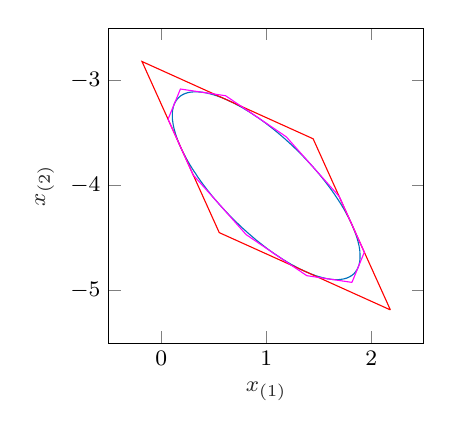 % This file was created by matlab2tikz.
%
\definecolor{mycolor1}{rgb}{0.0,0.447,0.741}%
\definecolor{mycolor2}{rgb}{1.0,0.0,1.0}%
%
\begin{tikzpicture}
\footnotesize

\begin{axis}[%
width=4cm,
height=4cm,
at={(0in,0in)},
scale only axis,
xmin=-0.5,
xmax=2.5,
xlabel style={font=\color{white!15!black}},
xlabel={$x_{(1)}$},
ymin=-5.5,
ymax=-2.5,
ylabel style={font=\color{white!15!black}},
ylabel={$x_{(2)}$},
axis background/.style={fill=white}
]
\addplot [color=mycolor1, forget plot]
  table[row sep=crcr]{%
0.164	-3.163\\
0.166	-3.161\\
0.167	-3.16\\
0.168	-3.159\\
0.168	-3.159\\
0.169	-3.158\\
0.174	-3.154\\
0.175	-3.153\\
0.176	-3.152\\
0.176	-3.152\\
0.177	-3.151\\
0.179	-3.15\\
0.18	-3.149\\
0.181	-3.148\\
0.181	-3.148\\
0.182	-3.147\\
0.183	-3.146\\
0.184	-3.146\\
0.185	-3.145\\
0.186	-3.144\\
0.189	-3.143\\
0.19	-3.142\\
0.191	-3.141\\
0.192	-3.141\\
0.193	-3.14\\
0.193	-3.139\\
0.194	-3.139\\
0.195	-3.138\\
0.199	-3.136\\
0.2	-3.135\\
0.202	-3.134\\
0.203	-3.134\\
0.204	-3.133\\
0.205	-3.132\\
0.206	-3.132\\
0.208	-3.131\\
0.209	-3.131\\
0.21	-3.13\\
0.211	-3.13\\
0.212	-3.129\\
0.213	-3.129\\
0.215	-3.128\\
0.216	-3.127\\
0.218	-3.127\\
0.219	-3.126\\
0.22	-3.126\\
0.225	-3.123\\
0.226	-3.123\\
0.227	-3.123\\
0.229	-3.122\\
0.23	-3.122\\
0.231	-3.121\\
0.232	-3.121\\
0.235	-3.12\\
0.236	-3.119\\
0.238	-3.119\\
0.239	-3.118\\
0.242	-3.118\\
0.243	-3.117\\
0.247	-3.116\\
0.249	-3.115\\
0.25	-3.115\\
0.255	-3.114\\
0.256	-3.114\\
0.258	-3.113\\
0.259	-3.113\\
0.261	-3.112\\
0.263	-3.112\\
0.266	-3.111\\
0.268	-3.111\\
0.274	-3.11\\
0.276	-3.11\\
0.278	-3.109\\
0.28	-3.109\\
0.281	-3.109\\
0.283	-3.108\\
0.285	-3.108\\
0.287	-3.108\\
0.289	-3.108\\
0.291	-3.108\\
0.293	-3.107\\
0.295	-3.107\\
0.297	-3.107\\
0.299	-3.107\\
0.301	-3.107\\
0.305	-3.106\\
0.314	-3.106\\
0.319	-3.106\\
0.321	-3.106\\
0.323	-3.106\\
0.335	-3.106\\
0.338	-3.106\\
0.341	-3.106\\
0.343	-3.106\\
0.346	-3.106\\
0.349	-3.106\\
0.351	-3.106\\
0.354	-3.106\\
0.357	-3.107\\
0.36	-3.107\\
0.363	-3.107\\
0.366	-3.107\\
0.369	-3.107\\
0.372	-3.108\\
0.375	-3.108\\
0.378	-3.108\\
0.382	-3.109\\
0.385	-3.109\\
0.388	-3.11\\
0.391	-3.11\\
0.402	-3.111\\
0.406	-3.112\\
0.409	-3.113\\
0.413	-3.113\\
0.417	-3.114\\
0.421	-3.115\\
0.424	-3.115\\
0.432	-3.117\\
0.445	-3.12\\
0.45	-3.121\\
0.454	-3.122\\
0.458	-3.123\\
0.463	-3.124\\
0.468	-3.125\\
0.472	-3.127\\
0.477	-3.128\\
0.487	-3.131\\
0.492	-3.132\\
0.497	-3.134\\
0.503	-3.135\\
0.508	-3.137\\
0.514	-3.139\\
0.519	-3.141\\
0.525	-3.142\\
0.531	-3.144\\
0.543	-3.149\\
0.549	-3.151\\
0.555	-3.153\\
0.561	-3.155\\
0.568	-3.158\\
0.575	-3.16\\
0.588	-3.166\\
0.595	-3.169\\
0.602	-3.172\\
0.61	-3.175\\
0.617	-3.178\\
0.624	-3.181\\
0.632	-3.185\\
0.64	-3.188\\
0.648	-3.192\\
0.656	-3.196\\
0.664	-3.2\\
0.673	-3.204\\
0.681	-3.208\\
0.69	-3.212\\
0.699	-3.217\\
0.708	-3.222\\
0.717	-3.227\\
0.727	-3.232\\
0.736	-3.237\\
0.746	-3.242\\
0.756	-3.248\\
0.766	-3.253\\
0.776	-3.259\\
0.786	-3.265\\
0.797	-3.271\\
0.807	-3.278\\
0.818	-3.284\\
0.829	-3.291\\
0.841	-3.298\\
0.852	-3.306\\
0.864	-3.313\\
0.875	-3.321\\
0.887	-3.329\\
0.899	-3.337\\
0.911	-3.345\\
0.924	-3.353\\
0.936	-3.362\\
0.949	-3.371\\
0.962	-3.38\\
0.975	-3.39\\
0.988	-3.399\\
1.001	-3.409\\
1.014	-3.419\\
1.028	-3.43\\
1.042	-3.44\\
1.055	-3.451\\
1.069	-3.462\\
1.083	-3.473\\
1.097	-3.485\\
1.111	-3.496\\
1.125	-3.508\\
1.139	-3.52\\
1.153	-3.532\\
1.167	-3.544\\
1.182	-3.557\\
1.196	-3.57\\
1.21	-3.583\\
1.224	-3.596\\
1.239	-3.609\\
1.253	-3.622\\
1.267	-3.636\\
1.281	-3.649\\
1.295	-3.663\\
1.309	-3.677\\
1.323	-3.691\\
1.337	-3.705\\
1.351	-3.719\\
1.364	-3.733\\
1.378	-3.747\\
1.391	-3.761\\
1.404	-3.776\\
1.417	-3.79\\
1.43	-3.804\\
1.443	-3.818\\
1.456	-3.833\\
1.468	-3.847\\
1.48	-3.861\\
1.492	-3.875\\
1.504	-3.889\\
1.516	-3.903\\
1.527	-3.917\\
1.538	-3.931\\
1.549	-3.945\\
1.56	-3.958\\
1.57	-3.972\\
1.581	-3.986\\
1.591	-3.999\\
1.601	-4.012\\
1.61	-4.025\\
1.62	-4.038\\
1.629	-4.051\\
1.638	-4.064\\
1.647	-4.076\\
1.655	-4.088\\
1.663	-4.101\\
1.671	-4.113\\
1.679	-4.125\\
1.687	-4.136\\
1.694	-4.148\\
1.702	-4.159\\
1.709	-4.171\\
1.716	-4.182\\
1.722	-4.192\\
1.729	-4.203\\
1.735	-4.214\\
1.741	-4.224\\
1.747	-4.234\\
1.752	-4.244\\
1.758	-4.254\\
1.763	-4.264\\
1.768	-4.274\\
1.773	-4.283\\
1.778	-4.292\\
1.783	-4.301\\
1.788	-4.31\\
1.792	-4.319\\
1.796	-4.327\\
1.8	-4.336\\
1.804	-4.344\\
1.808	-4.352\\
1.812	-4.36\\
1.815	-4.368\\
1.819	-4.376\\
1.822	-4.383\\
1.825	-4.391\\
1.828	-4.398\\
1.831	-4.405\\
1.834	-4.412\\
1.839	-4.426\\
1.842	-4.432\\
1.845	-4.439\\
1.847	-4.445\\
1.849	-4.451\\
1.851	-4.457\\
1.856	-4.469\\
1.858	-4.475\\
1.859	-4.481\\
1.861	-4.486\\
1.863	-4.492\\
1.865	-4.497\\
1.866	-4.503\\
1.868	-4.508\\
1.869	-4.513\\
1.872	-4.523\\
1.873	-4.528\\
1.875	-4.532\\
1.876	-4.537\\
1.877	-4.542\\
1.878	-4.546\\
1.879	-4.551\\
1.88	-4.555\\
1.883	-4.567\\
1.885	-4.575\\
1.885	-4.579\\
1.886	-4.583\\
1.887	-4.587\\
1.887	-4.591\\
1.888	-4.595\\
1.889	-4.598\\
1.89	-4.609\\
1.89	-4.612\\
1.891	-4.615\\
1.891	-4.619\\
1.892	-4.622\\
1.892	-4.625\\
1.892	-4.628\\
1.893	-4.631\\
1.893	-4.634\\
1.893	-4.637\\
1.893	-4.64\\
1.893	-4.643\\
1.894	-4.646\\
1.894	-4.649\\
1.894	-4.651\\
1.894	-4.654\\
1.894	-4.657\\
1.894	-4.659\\
1.894	-4.662\\
1.894	-4.665\\
1.894	-4.677\\
1.894	-4.679\\
1.894	-4.681\\
1.894	-4.686\\
1.894	-4.695\\
1.893	-4.699\\
1.893	-4.701\\
1.893	-4.703\\
1.893	-4.705\\
1.893	-4.707\\
1.892	-4.709\\
1.892	-4.711\\
1.892	-4.713\\
1.892	-4.715\\
1.891	-4.717\\
1.891	-4.718\\
1.891	-4.72\\
1.891	-4.722\\
1.89	-4.724\\
1.89	-4.726\\
1.889	-4.732\\
1.889	-4.734\\
1.888	-4.737\\
1.887	-4.739\\
1.887	-4.741\\
1.887	-4.742\\
1.886	-4.744\\
1.886	-4.745\\
1.885	-4.75\\
1.885	-4.751\\
1.884	-4.753\\
1.883	-4.757\\
1.882	-4.758\\
1.882	-4.761\\
1.881	-4.762\\
1.881	-4.764\\
1.88	-4.765\\
1.879	-4.768\\
1.879	-4.769\\
1.878	-4.77\\
1.878	-4.771\\
1.877	-4.773\\
1.877	-4.774\\
1.877	-4.775\\
1.875	-4.78\\
1.874	-4.781\\
1.873	-4.782\\
1.873	-4.784\\
1.872	-4.785\\
1.871	-4.787\\
1.871	-4.788\\
1.87	-4.789\\
1.87	-4.79\\
1.869	-4.791\\
1.869	-4.792\\
1.868	-4.793\\
1.868	-4.795\\
1.867	-4.796\\
1.867	-4.797\\
1.866	-4.798\\
1.865	-4.8\\
1.864	-4.801\\
1.862	-4.805\\
1.861	-4.806\\
1.861	-4.807\\
1.86	-4.808\\
1.859	-4.809\\
1.859	-4.809\\
1.858	-4.81\\
1.857	-4.811\\
1.856	-4.814\\
1.855	-4.815\\
1.854	-4.816\\
1.854	-4.817\\
1.853	-4.818\\
1.852	-4.819\\
1.852	-4.819\\
1.851	-4.82\\
1.851	-4.821\\
1.849	-4.823\\
1.848	-4.824\\
1.848	-4.824\\
1.847	-4.825\\
1.846	-4.826\\
1.842	-4.831\\
1.841	-4.832\\
1.841	-4.832\\
1.84	-4.833\\
1.839	-4.834\\
1.834	-4.839\\
1.833	-4.84\\
1.833	-4.841\\
1.832	-4.841\\
1.831	-4.842\\
1.826	-4.846\\
1.825	-4.847\\
1.824	-4.848\\
1.824	-4.848\\
1.823	-4.849\\
1.821	-4.851\\
1.82	-4.851\\
1.819	-4.852\\
1.819	-4.852\\
1.818	-4.853\\
1.817	-4.854\\
1.816	-4.854\\
1.815	-4.855\\
1.814	-4.856\\
1.811	-4.857\\
1.81	-4.858\\
1.809	-4.859\\
1.808	-4.859\\
1.808	-4.86\\
1.807	-4.861\\
1.806	-4.861\\
1.805	-4.862\\
1.801	-4.864\\
1.8	-4.865\\
1.798	-4.866\\
1.797	-4.867\\
1.796	-4.867\\
1.794	-4.868\\
1.794	-4.868\\
1.792	-4.869\\
1.791	-4.869\\
1.79	-4.87\\
1.789	-4.87\\
1.788	-4.871\\
1.787	-4.871\\
1.785	-4.872\\
1.784	-4.873\\
1.782	-4.873\\
1.781	-4.874\\
1.78	-4.875\\
1.775	-4.877\\
1.774	-4.877\\
1.773	-4.878\\
1.772	-4.878\\
1.77	-4.878\\
1.769	-4.879\\
1.768	-4.879\\
1.765	-4.88\\
1.764	-4.881\\
1.762	-4.881\\
1.761	-4.882\\
1.758	-4.882\\
1.757	-4.883\\
1.753	-4.884\\
1.751	-4.885\\
1.75	-4.885\\
1.745	-4.886\\
1.744	-4.886\\
1.742	-4.887\\
1.741	-4.887\\
1.739	-4.888\\
1.737	-4.888\\
1.734	-4.888\\
1.732	-4.889\\
1.726	-4.89\\
1.724	-4.89\\
1.722	-4.891\\
1.72	-4.891\\
1.718	-4.891\\
1.717	-4.891\\
1.715	-4.892\\
1.713	-4.892\\
1.711	-4.892\\
1.709	-4.892\\
1.707	-4.893\\
1.705	-4.893\\
1.703	-4.893\\
1.701	-4.893\\
1.699	-4.893\\
1.695	-4.894\\
1.686	-4.894\\
1.681	-4.894\\
1.679	-4.894\\
1.677	-4.894\\
1.665	-4.894\\
1.662	-4.894\\
1.659	-4.894\\
1.657	-4.894\\
1.654	-4.894\\
1.651	-4.894\\
1.649	-4.894\\
1.646	-4.894\\
1.643	-4.894\\
1.64	-4.893\\
1.637	-4.893\\
1.634	-4.893\\
1.631	-4.893\\
1.628	-4.892\\
1.625	-4.892\\
1.622	-4.892\\
1.619	-4.891\\
1.615	-4.891\\
1.612	-4.89\\
1.609	-4.89\\
1.598	-4.888\\
1.595	-4.888\\
1.591	-4.887\\
1.587	-4.887\\
1.583	-4.886\\
1.579	-4.885\\
1.575	-4.885\\
1.567	-4.883\\
1.555	-4.88\\
1.55	-4.879\\
1.546	-4.878\\
1.542	-4.877\\
1.537	-4.876\\
1.532	-4.875\\
1.528	-4.873\\
1.523	-4.872\\
1.513	-4.869\\
1.508	-4.868\\
1.502	-4.866\\
1.497	-4.865\\
1.492	-4.863\\
1.486	-4.861\\
1.481	-4.859\\
1.475	-4.858\\
1.469	-4.856\\
1.457	-4.851\\
1.451	-4.849\\
1.445	-4.847\\
1.439	-4.845\\
1.432	-4.842\\
1.425	-4.84\\
1.412	-4.834\\
1.405	-4.831\\
1.398	-4.828\\
1.391	-4.825\\
1.383	-4.822\\
1.376	-4.819\\
1.368	-4.815\\
1.36	-4.812\\
1.352	-4.808\\
1.344	-4.804\\
1.336	-4.8\\
1.327	-4.796\\
1.319	-4.792\\
1.31	-4.787\\
1.301	-4.783\\
1.292	-4.778\\
1.283	-4.773\\
1.274	-4.768\\
1.264	-4.763\\
1.254	-4.758\\
1.244	-4.752\\
1.234	-4.747\\
1.224	-4.741\\
1.214	-4.735\\
1.203	-4.729\\
1.192	-4.722\\
1.182	-4.715\\
1.171	-4.709\\
1.159	-4.702\\
1.148	-4.694\\
1.136	-4.687\\
1.125	-4.679\\
1.113	-4.671\\
1.101	-4.663\\
1.089	-4.655\\
1.076	-4.647\\
1.064	-4.638\\
1.051	-4.629\\
1.038	-4.62\\
1.025	-4.61\\
1.012	-4.601\\
0.999	-4.591\\
0.986	-4.581\\
0.972	-4.57\\
0.959	-4.56\\
0.945	-4.549\\
0.931	-4.538\\
0.917	-4.527\\
0.903	-4.516\\
0.889	-4.504\\
0.875	-4.492\\
0.861	-4.48\\
0.847	-4.468\\
0.833	-4.456\\
0.818	-4.443\\
0.804	-4.43\\
0.79	-4.417\\
0.775	-4.404\\
0.761	-4.391\\
0.747	-4.378\\
0.733	-4.364\\
0.719	-4.351\\
0.705	-4.337\\
0.691	-4.323\\
0.677	-4.309\\
0.663	-4.295\\
0.649	-4.281\\
0.636	-4.267\\
0.622	-4.253\\
0.609	-4.239\\
0.596	-4.224\\
0.583	-4.21\\
0.57	-4.196\\
0.557	-4.182\\
0.544	-4.167\\
0.532	-4.153\\
0.52	-4.139\\
0.508	-4.125\\
0.496	-4.111\\
0.484	-4.097\\
0.473	-4.083\\
0.462	-4.069\\
0.451	-4.055\\
0.44	-4.042\\
0.43	-4.028\\
0.419	-4.014\\
0.409	-4.001\\
0.399	-3.988\\
0.39	-3.975\\
0.38	-3.962\\
0.371	-3.949\\
0.362	-3.936\\
0.353	-3.924\\
0.345	-3.912\\
0.337	-3.899\\
0.329	-3.887\\
0.321	-3.875\\
0.313	-3.864\\
0.306	-3.852\\
0.298	-3.841\\
0.291	-3.829\\
0.284	-3.818\\
0.278	-3.808\\
0.271	-3.797\\
0.265	-3.786\\
0.259	-3.776\\
0.253	-3.766\\
0.248	-3.756\\
0.242	-3.746\\
0.237	-3.736\\
0.232	-3.727\\
0.227	-3.717\\
0.222	-3.708\\
0.217	-3.699\\
0.212	-3.69\\
0.208	-3.681\\
0.204	-3.673\\
0.2	-3.664\\
0.196	-3.656\\
0.192	-3.648\\
0.188	-3.64\\
0.185	-3.632\\
0.181	-3.624\\
0.178	-3.617\\
0.175	-3.61\\
0.172	-3.602\\
0.169	-3.595\\
0.166	-3.588\\
0.161	-3.575\\
0.158	-3.568\\
0.155	-3.561\\
0.153	-3.555\\
0.151	-3.549\\
0.149	-3.543\\
0.144	-3.531\\
0.142	-3.525\\
0.141	-3.519\\
0.139	-3.514\\
0.137	-3.508\\
0.135	-3.503\\
0.134	-3.498\\
0.132	-3.492\\
0.131	-3.487\\
0.128	-3.477\\
0.127	-3.472\\
0.125	-3.468\\
0.124	-3.463\\
0.123	-3.458\\
0.122	-3.454\\
0.121	-3.45\\
0.12	-3.445\\
0.117	-3.433\\
0.116	-3.425\\
0.115	-3.421\\
0.114	-3.417\\
0.113	-3.413\\
0.113	-3.409\\
0.112	-3.405\\
0.112	-3.402\\
0.11	-3.391\\
0.11	-3.388\\
0.109	-3.385\\
0.109	-3.381\\
0.108	-3.378\\
0.108	-3.375\\
0.108	-3.372\\
0.107	-3.369\\
0.107	-3.366\\
0.107	-3.363\\
0.107	-3.36\\
0.106	-3.357\\
0.106	-3.354\\
0.106	-3.351\\
0.106	-3.349\\
0.106	-3.346\\
0.106	-3.343\\
0.106	-3.341\\
0.106	-3.338\\
0.106	-3.335\\
0.106	-3.323\\
0.106	-3.321\\
0.106	-3.318\\
0.106	-3.314\\
0.106	-3.305\\
0.107	-3.301\\
0.107	-3.299\\
0.107	-3.297\\
0.107	-3.295\\
0.107	-3.293\\
0.108	-3.291\\
0.108	-3.289\\
0.108	-3.287\\
0.108	-3.285\\
0.108	-3.283\\
0.109	-3.281\\
0.109	-3.28\\
0.109	-3.278\\
0.11	-3.276\\
0.11	-3.274\\
0.111	-3.268\\
0.112	-3.266\\
0.112	-3.263\\
0.113	-3.261\\
0.113	-3.259\\
0.113	-3.258\\
0.114	-3.256\\
0.114	-3.255\\
0.115	-3.25\\
0.116	-3.249\\
0.116	-3.247\\
0.117	-3.243\\
0.118	-3.242\\
0.118	-3.239\\
0.119	-3.238\\
0.119	-3.236\\
0.12	-3.235\\
0.121	-3.232\\
0.121	-3.231\\
0.122	-3.23\\
0.122	-3.228\\
0.122	-3.227\\
0.123	-3.226\\
0.123	-3.225\\
0.126	-3.22\\
0.126	-3.219\\
0.127	-3.218\\
0.127	-3.216\\
0.128	-3.215\\
0.129	-3.213\\
0.129	-3.212\\
0.13	-3.211\\
0.13	-3.21\\
0.131	-3.209\\
0.131	-3.208\\
0.132	-3.207\\
0.132	-3.205\\
0.133	-3.204\\
0.134	-3.203\\
0.134	-3.202\\
0.135	-3.2\\
0.136	-3.199\\
0.138	-3.195\\
0.139	-3.194\\
0.139	-3.193\\
0.14	-3.192\\
0.141	-3.192\\
0.141	-3.191\\
0.142	-3.19\\
0.142	-3.189\\
0.144	-3.186\\
0.145	-3.185\\
0.146	-3.184\\
0.146	-3.183\\
0.147	-3.182\\
0.148	-3.182\\
0.148	-3.181\\
0.149	-3.18\\
0.149	-3.179\\
0.151	-3.177\\
0.152	-3.176\\
0.152	-3.176\\
0.153	-3.175\\
0.154	-3.174\\
0.158	-3.169\\
0.159	-3.168\\
0.159	-3.167\\
0.16	-3.167\\
0.161	-3.166\\
0.164	-3.163\\
};
\addplot [color=red, forget plot]
  table[row sep=crcr]{%
2.183	-5.183\\
1.447	-3.553\\
-0.183	-2.817\\
0.553	-4.447\\
2.183	-5.183\\
};
\addplot [color=mycolor2, forget plot]
  table[row sep=crcr]{%
1.817	-4.921\\
1.876	-4.777\\
1.935	-4.633\\
1.696	-4.103\\
1.443	-3.818\\
1.191	-3.534\\
0.902	-3.338\\
0.613	-3.143\\
0.398	-3.111\\
0.183	-3.079\\
0.124	-3.223\\
0.065	-3.367\\
0.304	-3.897\\
0.557	-4.181\\
0.809	-4.466\\
1.098	-4.662\\
1.387	-4.857\\
1.602	-4.889\\
1.817	-4.921\\
};
\end{axis}
\end{tikzpicture}%